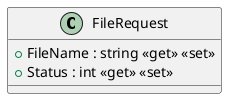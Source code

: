 @startuml
class FileRequest {
    + FileName : string <<get>> <<set>>
    + Status : int <<get>> <<set>>
}
@enduml
